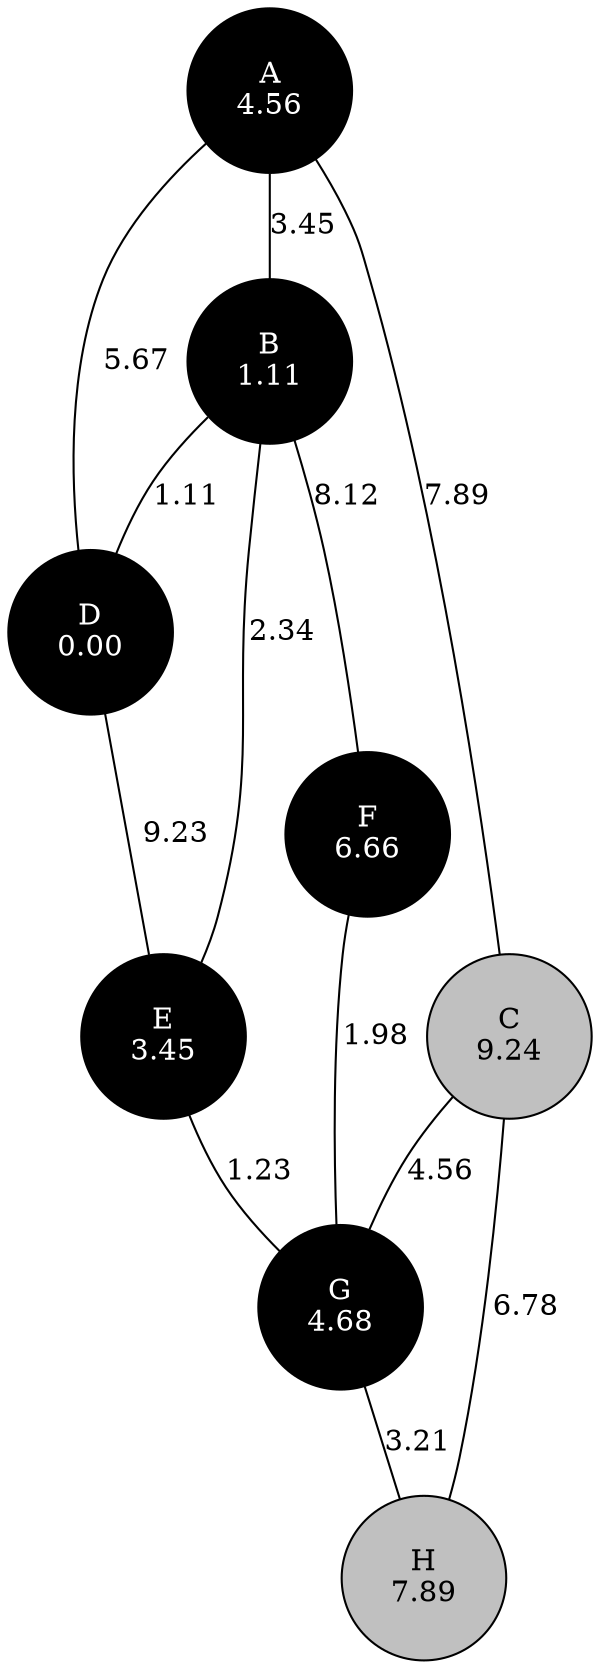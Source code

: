 strict graph  {
A [distance="4.56", fillcolor=black, fontcolor=white, height="1.1", label="A\n4.56", style=filled, width="1.1"];
B [distance="1.11", fillcolor=black, fontcolor=white, height="1.1", label="B\n1.11", style=filled, width="1.1"];
C [distance="9.24", fillcolor=gray, height="1.1", label="C\n9.24", style=filled, width="1.1"];
D [distance="0.00", fillcolor=black, fontcolor=white, height="1.1", label="D\n0.00", style=filled, width="1.1"];
E [distance="3.45", fillcolor=black, fontcolor=white, height="1.1", label="E\n3.45", style=filled, width="1.1"];
F [distance="6.66", fillcolor=black, fontcolor=white, height="1.1", label="F\n6.66", style=filled, width="1.1"];
G [distance="4.68", fillcolor=black, fontcolor=white, height="1.1", label="G\n4.68", style=filled, width="1.1"];
H [distance="7.89", fillcolor=gray, height="1.1", label="H\n7.89", style=filled, width="1.1"];
A -- B  [label="3.45"];
A -- C  [label="7.89"];
A -- D  [label="5.67"];
B -- E  [label="2.34"];
B -- F  [label="8.12"];
B -- D  [label="1.11"];
C -- G  [label="4.56"];
C -- H  [label="6.78"];
D -- E  [label="9.23"];
E -- G  [label="1.23"];
F -- G  [label="1.98"];
G -- H  [label="3.21"];
}
